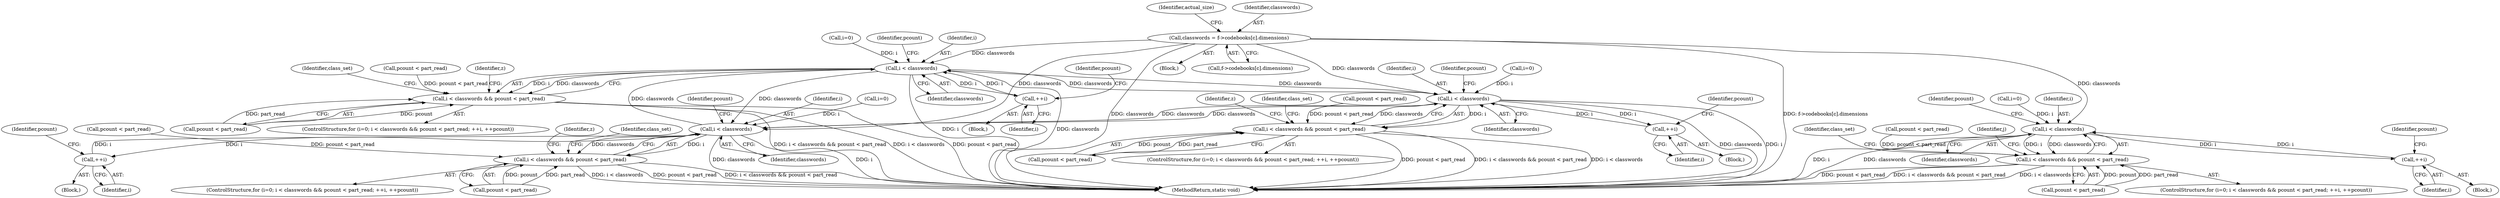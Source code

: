digraph "0_stb_244d83bc3d859293f55812d48b3db168e581f6ab@array" {
"1000134" [label="(Call,classwords = f->codebooks[c].dimensions)"];
"1000362" [label="(Call,i < classwords)"];
"1000361" [label="(Call,i < classwords && pcount < part_read)"];
"1000369" [label="(Call,++i)"];
"1000526" [label="(Call,i < classwords)"];
"1000525" [label="(Call,i < classwords && pcount < part_read)"];
"1000533" [label="(Call,++i)"];
"1000686" [label="(Call,i < classwords)"];
"1000685" [label="(Call,i < classwords && pcount < part_read)"];
"1000693" [label="(Call,++i)"];
"1000861" [label="(Call,i < classwords)"];
"1000860" [label="(Call,i < classwords && pcount < part_read)"];
"1000868" [label="(Call,++i)"];
"1000529" [label="(Call,pcount < part_read)"];
"1000461" [label="(Call,pcount < part_read)"];
"1000540" [label="(Identifier,z)"];
"1000694" [label="(Identifier,i)"];
"1000688" [label="(Identifier,classwords)"];
"1000527" [label="(Identifier,i)"];
"1000365" [label="(Call,pcount < part_read)"];
"1000358" [label="(Call,i=0)"];
"1000533" [label="(Call,++i)"];
"1000856" [label="(ControlStructure,for (i=0; i < classwords && pcount < part_read; ++i, ++pcount))"];
"1000687" [label="(Identifier,i)"];
"1000957" [label="(Identifier,class_set)"];
"1000526" [label="(Call,i < classwords)"];
"1000530" [label="(Identifier,pcount)"];
"1000865" [label="(Identifier,pcount)"];
"1000372" [label="(Identifier,pcount)"];
"1000366" [label="(Identifier,pcount)"];
"1000682" [label="(Call,i=0)"];
"1000521" [label="(ControlStructure,for (i=0; i < classwords && pcount < part_read; ++i, ++pcount))"];
"1000369" [label="(Call,++i)"];
"1000534" [label="(Identifier,i)"];
"1000528" [label="(Identifier,classwords)"];
"1000376" [label="(Identifier,z)"];
"1000696" [label="(Identifier,pcount)"];
"1000860" [label="(Call,i < classwords && pcount < part_read)"];
"1000685" [label="(Call,i < classwords && pcount < part_read)"];
"1000681" [label="(ControlStructure,for (i=0; i < classwords && pcount < part_read; ++i, ++pcount))"];
"1000525" [label="(Call,i < classwords && pcount < part_read)"];
"1000617" [label="(Call,pcount < part_read)"];
"1000800" [label="(Call,pcount < part_read)"];
"1000453" [label="(Identifier,class_set)"];
"1000532" [label="(Block,)"];
"1000700" [label="(Identifier,z)"];
"1000293" [label="(Call,pcount < part_read)"];
"1000368" [label="(Block,)"];
"1000522" [label="(Call,i=0)"];
"1000864" [label="(Call,pcount < part_read)"];
"1000363" [label="(Identifier,i)"];
"1000613" [label="(Identifier,class_set)"];
"1000145" [label="(Identifier,actual_size)"];
"1000107" [label="(Block,)"];
"1000536" [label="(Identifier,pcount)"];
"1000875" [label="(Identifier,j)"];
"1000777" [label="(Identifier,class_set)"];
"1000857" [label="(Call,i=0)"];
"1000686" [label="(Call,i < classwords)"];
"1000362" [label="(Call,i < classwords)"];
"1000689" [label="(Call,pcount < part_read)"];
"1000868" [label="(Call,++i)"];
"1000967" [label="(MethodReturn,static void)"];
"1000361" [label="(Call,i < classwords && pcount < part_read)"];
"1000136" [label="(Call,f->codebooks[c].dimensions)"];
"1000364" [label="(Identifier,classwords)"];
"1000871" [label="(Identifier,pcount)"];
"1000861" [label="(Call,i < classwords)"];
"1000863" [label="(Identifier,classwords)"];
"1000869" [label="(Identifier,i)"];
"1000370" [label="(Identifier,i)"];
"1000867" [label="(Block,)"];
"1000693" [label="(Call,++i)"];
"1000692" [label="(Block,)"];
"1000357" [label="(ControlStructure,for (i=0; i < classwords && pcount < part_read; ++i, ++pcount))"];
"1000135" [label="(Identifier,classwords)"];
"1000134" [label="(Call,classwords = f->codebooks[c].dimensions)"];
"1000690" [label="(Identifier,pcount)"];
"1000862" [label="(Identifier,i)"];
"1000134" -> "1000107"  [label="AST: "];
"1000134" -> "1000136"  [label="CFG: "];
"1000135" -> "1000134"  [label="AST: "];
"1000136" -> "1000134"  [label="AST: "];
"1000145" -> "1000134"  [label="CFG: "];
"1000134" -> "1000967"  [label="DDG: classwords"];
"1000134" -> "1000967"  [label="DDG: f->codebooks[c].dimensions"];
"1000134" -> "1000362"  [label="DDG: classwords"];
"1000134" -> "1000526"  [label="DDG: classwords"];
"1000134" -> "1000686"  [label="DDG: classwords"];
"1000134" -> "1000861"  [label="DDG: classwords"];
"1000362" -> "1000361"  [label="AST: "];
"1000362" -> "1000364"  [label="CFG: "];
"1000363" -> "1000362"  [label="AST: "];
"1000364" -> "1000362"  [label="AST: "];
"1000366" -> "1000362"  [label="CFG: "];
"1000361" -> "1000362"  [label="CFG: "];
"1000362" -> "1000967"  [label="DDG: classwords"];
"1000362" -> "1000967"  [label="DDG: i"];
"1000362" -> "1000361"  [label="DDG: i"];
"1000362" -> "1000361"  [label="DDG: classwords"];
"1000369" -> "1000362"  [label="DDG: i"];
"1000358" -> "1000362"  [label="DDG: i"];
"1000526" -> "1000362"  [label="DDG: classwords"];
"1000686" -> "1000362"  [label="DDG: classwords"];
"1000362" -> "1000369"  [label="DDG: i"];
"1000362" -> "1000526"  [label="DDG: classwords"];
"1000362" -> "1000686"  [label="DDG: classwords"];
"1000361" -> "1000357"  [label="AST: "];
"1000361" -> "1000365"  [label="CFG: "];
"1000365" -> "1000361"  [label="AST: "];
"1000376" -> "1000361"  [label="CFG: "];
"1000453" -> "1000361"  [label="CFG: "];
"1000361" -> "1000967"  [label="DDG: pcount < part_read"];
"1000361" -> "1000967"  [label="DDG: i < classwords && pcount < part_read"];
"1000361" -> "1000967"  [label="DDG: i < classwords"];
"1000293" -> "1000361"  [label="DDG: pcount < part_read"];
"1000365" -> "1000361"  [label="DDG: pcount"];
"1000365" -> "1000361"  [label="DDG: part_read"];
"1000369" -> "1000368"  [label="AST: "];
"1000369" -> "1000370"  [label="CFG: "];
"1000370" -> "1000369"  [label="AST: "];
"1000372" -> "1000369"  [label="CFG: "];
"1000526" -> "1000525"  [label="AST: "];
"1000526" -> "1000528"  [label="CFG: "];
"1000527" -> "1000526"  [label="AST: "];
"1000528" -> "1000526"  [label="AST: "];
"1000530" -> "1000526"  [label="CFG: "];
"1000525" -> "1000526"  [label="CFG: "];
"1000526" -> "1000967"  [label="DDG: classwords"];
"1000526" -> "1000967"  [label="DDG: i"];
"1000526" -> "1000525"  [label="DDG: i"];
"1000526" -> "1000525"  [label="DDG: classwords"];
"1000533" -> "1000526"  [label="DDG: i"];
"1000522" -> "1000526"  [label="DDG: i"];
"1000686" -> "1000526"  [label="DDG: classwords"];
"1000526" -> "1000533"  [label="DDG: i"];
"1000526" -> "1000686"  [label="DDG: classwords"];
"1000525" -> "1000521"  [label="AST: "];
"1000525" -> "1000529"  [label="CFG: "];
"1000529" -> "1000525"  [label="AST: "];
"1000540" -> "1000525"  [label="CFG: "];
"1000613" -> "1000525"  [label="CFG: "];
"1000525" -> "1000967"  [label="DDG: i < classwords && pcount < part_read"];
"1000525" -> "1000967"  [label="DDG: i < classwords"];
"1000525" -> "1000967"  [label="DDG: pcount < part_read"];
"1000529" -> "1000525"  [label="DDG: pcount"];
"1000529" -> "1000525"  [label="DDG: part_read"];
"1000461" -> "1000525"  [label="DDG: pcount < part_read"];
"1000533" -> "1000532"  [label="AST: "];
"1000533" -> "1000534"  [label="CFG: "];
"1000534" -> "1000533"  [label="AST: "];
"1000536" -> "1000533"  [label="CFG: "];
"1000686" -> "1000685"  [label="AST: "];
"1000686" -> "1000688"  [label="CFG: "];
"1000687" -> "1000686"  [label="AST: "];
"1000688" -> "1000686"  [label="AST: "];
"1000690" -> "1000686"  [label="CFG: "];
"1000685" -> "1000686"  [label="CFG: "];
"1000686" -> "1000967"  [label="DDG: i"];
"1000686" -> "1000967"  [label="DDG: classwords"];
"1000686" -> "1000685"  [label="DDG: i"];
"1000686" -> "1000685"  [label="DDG: classwords"];
"1000682" -> "1000686"  [label="DDG: i"];
"1000693" -> "1000686"  [label="DDG: i"];
"1000686" -> "1000693"  [label="DDG: i"];
"1000685" -> "1000681"  [label="AST: "];
"1000685" -> "1000689"  [label="CFG: "];
"1000689" -> "1000685"  [label="AST: "];
"1000700" -> "1000685"  [label="CFG: "];
"1000777" -> "1000685"  [label="CFG: "];
"1000685" -> "1000967"  [label="DDG: pcount < part_read"];
"1000685" -> "1000967"  [label="DDG: i < classwords && pcount < part_read"];
"1000685" -> "1000967"  [label="DDG: i < classwords"];
"1000689" -> "1000685"  [label="DDG: pcount"];
"1000689" -> "1000685"  [label="DDG: part_read"];
"1000617" -> "1000685"  [label="DDG: pcount < part_read"];
"1000693" -> "1000692"  [label="AST: "];
"1000693" -> "1000694"  [label="CFG: "];
"1000694" -> "1000693"  [label="AST: "];
"1000696" -> "1000693"  [label="CFG: "];
"1000861" -> "1000860"  [label="AST: "];
"1000861" -> "1000863"  [label="CFG: "];
"1000862" -> "1000861"  [label="AST: "];
"1000863" -> "1000861"  [label="AST: "];
"1000865" -> "1000861"  [label="CFG: "];
"1000860" -> "1000861"  [label="CFG: "];
"1000861" -> "1000967"  [label="DDG: classwords"];
"1000861" -> "1000967"  [label="DDG: i"];
"1000861" -> "1000860"  [label="DDG: i"];
"1000861" -> "1000860"  [label="DDG: classwords"];
"1000857" -> "1000861"  [label="DDG: i"];
"1000868" -> "1000861"  [label="DDG: i"];
"1000861" -> "1000868"  [label="DDG: i"];
"1000860" -> "1000856"  [label="AST: "];
"1000860" -> "1000864"  [label="CFG: "];
"1000864" -> "1000860"  [label="AST: "];
"1000875" -> "1000860"  [label="CFG: "];
"1000957" -> "1000860"  [label="CFG: "];
"1000860" -> "1000967"  [label="DDG: pcount < part_read"];
"1000860" -> "1000967"  [label="DDG: i < classwords && pcount < part_read"];
"1000860" -> "1000967"  [label="DDG: i < classwords"];
"1000800" -> "1000860"  [label="DDG: pcount < part_read"];
"1000864" -> "1000860"  [label="DDG: pcount"];
"1000864" -> "1000860"  [label="DDG: part_read"];
"1000868" -> "1000867"  [label="AST: "];
"1000868" -> "1000869"  [label="CFG: "];
"1000869" -> "1000868"  [label="AST: "];
"1000871" -> "1000868"  [label="CFG: "];
}
